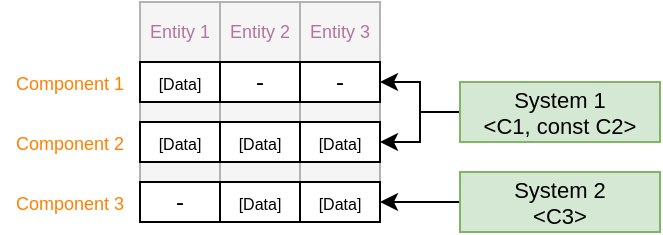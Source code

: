 <mxfile version="24.4.8" type="device">
  <diagram name="Page-1" id="0q5rT_2t18lSe1a47-_X">
    <mxGraphModel dx="1001" dy="429" grid="1" gridSize="10" guides="1" tooltips="1" connect="1" arrows="1" fold="1" page="1" pageScale="1" pageWidth="1100" pageHeight="850" math="0" shadow="0">
      <root>
        <mxCell id="0" />
        <mxCell id="1" parent="0" />
        <mxCell id="w25XegQ4_ZuKQoMH_BOe-18" value="&lt;span style=&quot;color: rgb(181, 115, 157); font-size: 9px;&quot;&gt;Entity 2&lt;/span&gt;" style="rounded=0;whiteSpace=wrap;html=1;fillColor=#f5f5f5;fontColor=#333333;strokeColor=#B3B3B3;verticalAlign=top;" vertex="1" parent="1">
          <mxGeometry x="120" y="50" width="40" height="110" as="geometry" />
        </mxCell>
        <mxCell id="w25XegQ4_ZuKQoMH_BOe-19" value="&lt;span style=&quot;color: rgb(181, 115, 157); font-size: 9px;&quot;&gt;Entity 3&lt;/span&gt;" style="rounded=0;whiteSpace=wrap;html=1;fillColor=#f5f5f5;fontColor=#333333;strokeColor=#B3B3B3;verticalAlign=top;" vertex="1" parent="1">
          <mxGeometry x="160" y="50" width="40" height="110" as="geometry" />
        </mxCell>
        <mxCell id="w25XegQ4_ZuKQoMH_BOe-17" value="&lt;font color=&quot;#b5739d&quot; style=&quot;font-size: 9px;&quot;&gt;Entity 1&lt;/font&gt;" style="rounded=0;whiteSpace=wrap;html=1;fillColor=#f5f5f5;fontColor=#333333;strokeColor=#B3B3B3;verticalAlign=top;" vertex="1" parent="1">
          <mxGeometry x="80" y="50" width="40" height="110" as="geometry" />
        </mxCell>
        <mxCell id="w25XegQ4_ZuKQoMH_BOe-2" value="&lt;font style=&quot;font-size: 8px;&quot;&gt;[Data]&lt;/font&gt;" style="rounded=0;whiteSpace=wrap;html=1;" vertex="1" parent="1">
          <mxGeometry x="80" y="80" width="40" height="20" as="geometry" />
        </mxCell>
        <mxCell id="w25XegQ4_ZuKQoMH_BOe-3" value="-" style="rounded=0;whiteSpace=wrap;html=1;" vertex="1" parent="1">
          <mxGeometry x="120" y="80" width="40" height="20" as="geometry" />
        </mxCell>
        <mxCell id="w25XegQ4_ZuKQoMH_BOe-4" value="-" style="rounded=0;whiteSpace=wrap;html=1;" vertex="1" parent="1">
          <mxGeometry x="160" y="80" width="40" height="20" as="geometry" />
        </mxCell>
        <mxCell id="w25XegQ4_ZuKQoMH_BOe-5" value="&lt;span style=&quot;font-size: 8px;&quot;&gt;[Data]&lt;/span&gt;" style="rounded=0;whiteSpace=wrap;html=1;" vertex="1" parent="1">
          <mxGeometry x="80" y="110" width="40" height="20" as="geometry" />
        </mxCell>
        <mxCell id="w25XegQ4_ZuKQoMH_BOe-6" value="&lt;span style=&quot;font-size: 8px;&quot;&gt;[Data]&lt;/span&gt;" style="rounded=0;whiteSpace=wrap;html=1;" vertex="1" parent="1">
          <mxGeometry x="120" y="110" width="40" height="20" as="geometry" />
        </mxCell>
        <mxCell id="w25XegQ4_ZuKQoMH_BOe-7" value="&lt;span style=&quot;font-size: 8px;&quot;&gt;[Data]&lt;/span&gt;" style="rounded=0;whiteSpace=wrap;html=1;" vertex="1" parent="1">
          <mxGeometry x="160" y="110" width="40" height="20" as="geometry" />
        </mxCell>
        <mxCell id="w25XegQ4_ZuKQoMH_BOe-8" value="-" style="rounded=0;whiteSpace=wrap;html=1;" vertex="1" parent="1">
          <mxGeometry x="80" y="140" width="40" height="20" as="geometry" />
        </mxCell>
        <mxCell id="w25XegQ4_ZuKQoMH_BOe-9" value="&lt;span style=&quot;font-size: 8px;&quot;&gt;[Data]&lt;/span&gt;" style="rounded=0;whiteSpace=wrap;html=1;" vertex="1" parent="1">
          <mxGeometry x="120" y="140" width="40" height="20" as="geometry" />
        </mxCell>
        <mxCell id="w25XegQ4_ZuKQoMH_BOe-10" value="&lt;span style=&quot;font-size: 8px;&quot;&gt;[Data]&lt;/span&gt;" style="rounded=0;whiteSpace=wrap;html=1;" vertex="1" parent="1">
          <mxGeometry x="160" y="140" width="40" height="20" as="geometry" />
        </mxCell>
        <mxCell id="w25XegQ4_ZuKQoMH_BOe-14" value="&lt;font style=&quot;font-size: 9px;&quot;&gt;Component 1&lt;/font&gt;" style="text;html=1;align=center;verticalAlign=middle;whiteSpace=wrap;rounded=0;fontColor=#FF8000;" vertex="1" parent="1">
          <mxGeometry x="10" y="80" width="70" height="20" as="geometry" />
        </mxCell>
        <mxCell id="w25XegQ4_ZuKQoMH_BOe-20" value="&lt;font style=&quot;font-size: 9px;&quot;&gt;Component 2&lt;/font&gt;" style="text;html=1;align=center;verticalAlign=middle;whiteSpace=wrap;rounded=0;fontColor=#FF8000;" vertex="1" parent="1">
          <mxGeometry x="10" y="110" width="70" height="20" as="geometry" />
        </mxCell>
        <mxCell id="w25XegQ4_ZuKQoMH_BOe-21" value="&lt;font style=&quot;font-size: 9px;&quot;&gt;Component 3&lt;/font&gt;" style="text;html=1;align=center;verticalAlign=middle;whiteSpace=wrap;rounded=0;fontColor=#FF8000;" vertex="1" parent="1">
          <mxGeometry x="10" y="140" width="70" height="20" as="geometry" />
        </mxCell>
        <mxCell id="w25XegQ4_ZuKQoMH_BOe-24" style="edgeStyle=orthogonalEdgeStyle;rounded=0;orthogonalLoop=1;jettySize=auto;html=1;exitX=0;exitY=0.5;exitDx=0;exitDy=0;entryX=1;entryY=0.5;entryDx=0;entryDy=0;" edge="1" parent="1" source="w25XegQ4_ZuKQoMH_BOe-22" target="w25XegQ4_ZuKQoMH_BOe-4">
          <mxGeometry relative="1" as="geometry" />
        </mxCell>
        <mxCell id="w25XegQ4_ZuKQoMH_BOe-25" style="edgeStyle=orthogonalEdgeStyle;rounded=0;orthogonalLoop=1;jettySize=auto;html=1;exitX=0;exitY=0.5;exitDx=0;exitDy=0;entryX=1;entryY=0.5;entryDx=0;entryDy=0;" edge="1" parent="1" source="w25XegQ4_ZuKQoMH_BOe-22" target="w25XegQ4_ZuKQoMH_BOe-7">
          <mxGeometry relative="1" as="geometry" />
        </mxCell>
        <mxCell id="w25XegQ4_ZuKQoMH_BOe-22" value="&lt;font style=&quot;font-size: 11px;&quot;&gt;System 1&lt;/font&gt;&lt;div style=&quot;font-size: 11px;&quot;&gt;&lt;font style=&quot;font-size: 11px;&quot;&gt;&amp;lt;C1, const C2&amp;gt;&lt;/font&gt;&lt;/div&gt;" style="rounded=0;whiteSpace=wrap;html=1;fillColor=#d5e8d4;strokeColor=#82b366;" vertex="1" parent="1">
          <mxGeometry x="240" y="90" width="100" height="30" as="geometry" />
        </mxCell>
        <mxCell id="w25XegQ4_ZuKQoMH_BOe-26" style="edgeStyle=orthogonalEdgeStyle;rounded=0;orthogonalLoop=1;jettySize=auto;html=1;exitX=0;exitY=0.5;exitDx=0;exitDy=0;entryX=1;entryY=0.5;entryDx=0;entryDy=0;" edge="1" parent="1" source="w25XegQ4_ZuKQoMH_BOe-23" target="w25XegQ4_ZuKQoMH_BOe-10">
          <mxGeometry relative="1" as="geometry" />
        </mxCell>
        <mxCell id="w25XegQ4_ZuKQoMH_BOe-23" value="&lt;font style=&quot;font-size: 11px;&quot;&gt;System 2&lt;/font&gt;&lt;div style=&quot;font-size: 11px;&quot;&gt;&amp;lt;C3&amp;gt;&lt;/div&gt;" style="rounded=0;whiteSpace=wrap;html=1;fillColor=#d5e8d4;strokeColor=#82b366;" vertex="1" parent="1">
          <mxGeometry x="240" y="135" width="100" height="30" as="geometry" />
        </mxCell>
      </root>
    </mxGraphModel>
  </diagram>
</mxfile>

